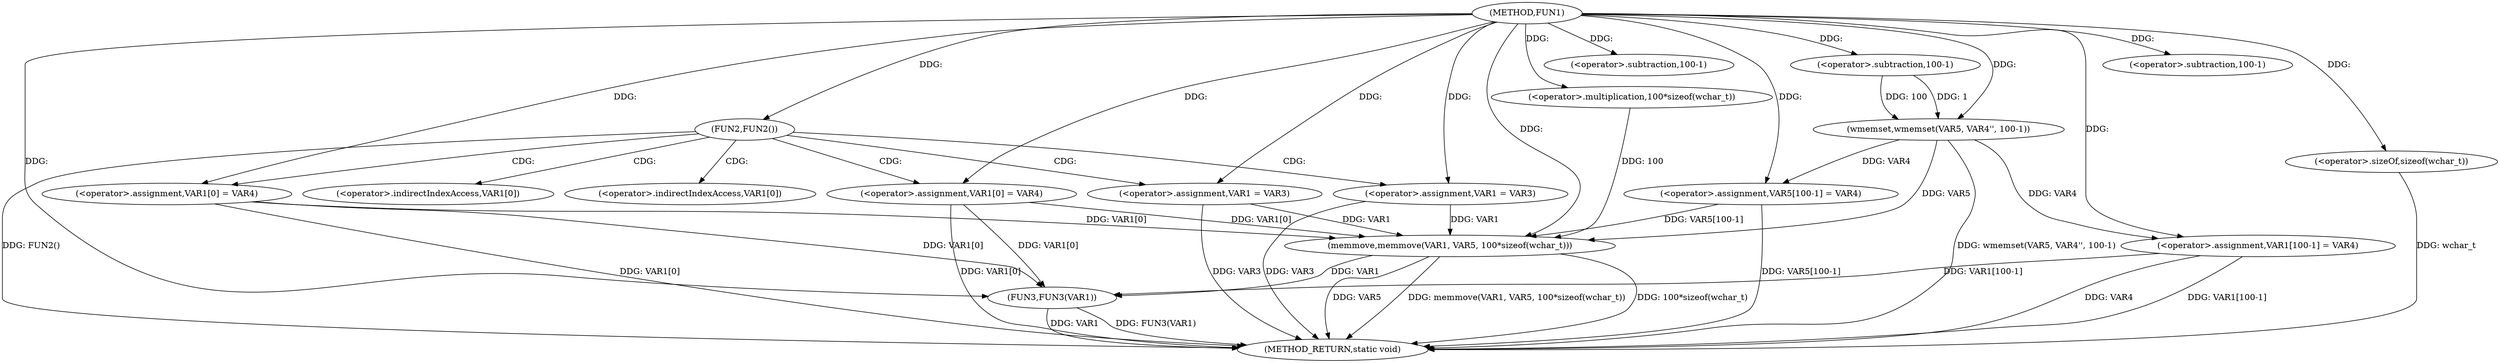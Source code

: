digraph FUN1 {  
"1000100" [label = "(METHOD,FUN1)" ]
"1000157" [label = "(METHOD_RETURN,static void)" ]
"1000106" [label = "(FUN2,FUN2())" ]
"1000108" [label = "(<operator>.assignment,VAR1 = VAR3)" ]
"1000111" [label = "(<operator>.assignment,VAR1[0] = VAR4)" ]
"1000118" [label = "(<operator>.assignment,VAR1 = VAR3)" ]
"1000121" [label = "(<operator>.assignment,VAR1[0] = VAR4)" ]
"1000128" [label = "(wmemset,wmemset(VAR5, VAR4'', 100-1))" ]
"1000131" [label = "(<operator>.subtraction,100-1)" ]
"1000134" [label = "(<operator>.assignment,VAR5[100-1] = VAR4)" ]
"1000137" [label = "(<operator>.subtraction,100-1)" ]
"1000141" [label = "(memmove,memmove(VAR1, VAR5, 100*sizeof(wchar_t)))" ]
"1000144" [label = "(<operator>.multiplication,100*sizeof(wchar_t))" ]
"1000146" [label = "(<operator>.sizeOf,sizeof(wchar_t))" ]
"1000148" [label = "(<operator>.assignment,VAR1[100-1] = VAR4)" ]
"1000151" [label = "(<operator>.subtraction,100-1)" ]
"1000155" [label = "(FUN3,FUN3(VAR1))" ]
"1000112" [label = "(<operator>.indirectIndexAccess,VAR1[0])" ]
"1000122" [label = "(<operator>.indirectIndexAccess,VAR1[0])" ]
  "1000141" -> "1000157"  [ label = "DDG: memmove(VAR1, VAR5, 100*sizeof(wchar_t))"] 
  "1000111" -> "1000157"  [ label = "DDG: VAR1[0]"] 
  "1000148" -> "1000157"  [ label = "DDG: VAR4"] 
  "1000106" -> "1000157"  [ label = "DDG: FUN2()"] 
  "1000155" -> "1000157"  [ label = "DDG: FUN3(VAR1)"] 
  "1000141" -> "1000157"  [ label = "DDG: 100*sizeof(wchar_t)"] 
  "1000148" -> "1000157"  [ label = "DDG: VAR1[100-1]"] 
  "1000134" -> "1000157"  [ label = "DDG: VAR5[100-1]"] 
  "1000108" -> "1000157"  [ label = "DDG: VAR3"] 
  "1000118" -> "1000157"  [ label = "DDG: VAR3"] 
  "1000141" -> "1000157"  [ label = "DDG: VAR5"] 
  "1000121" -> "1000157"  [ label = "DDG: VAR1[0]"] 
  "1000128" -> "1000157"  [ label = "DDG: wmemset(VAR5, VAR4'', 100-1)"] 
  "1000155" -> "1000157"  [ label = "DDG: VAR1"] 
  "1000146" -> "1000157"  [ label = "DDG: wchar_t"] 
  "1000100" -> "1000106"  [ label = "DDG: "] 
  "1000100" -> "1000108"  [ label = "DDG: "] 
  "1000100" -> "1000111"  [ label = "DDG: "] 
  "1000100" -> "1000118"  [ label = "DDG: "] 
  "1000100" -> "1000121"  [ label = "DDG: "] 
  "1000100" -> "1000128"  [ label = "DDG: "] 
  "1000131" -> "1000128"  [ label = "DDG: 100"] 
  "1000131" -> "1000128"  [ label = "DDG: 1"] 
  "1000100" -> "1000131"  [ label = "DDG: "] 
  "1000128" -> "1000134"  [ label = "DDG: VAR4"] 
  "1000100" -> "1000134"  [ label = "DDG: "] 
  "1000100" -> "1000137"  [ label = "DDG: "] 
  "1000111" -> "1000141"  [ label = "DDG: VAR1[0]"] 
  "1000121" -> "1000141"  [ label = "DDG: VAR1[0]"] 
  "1000118" -> "1000141"  [ label = "DDG: VAR1"] 
  "1000108" -> "1000141"  [ label = "DDG: VAR1"] 
  "1000100" -> "1000141"  [ label = "DDG: "] 
  "1000128" -> "1000141"  [ label = "DDG: VAR5"] 
  "1000134" -> "1000141"  [ label = "DDG: VAR5[100-1]"] 
  "1000144" -> "1000141"  [ label = "DDG: 100"] 
  "1000100" -> "1000144"  [ label = "DDG: "] 
  "1000100" -> "1000146"  [ label = "DDG: "] 
  "1000100" -> "1000148"  [ label = "DDG: "] 
  "1000128" -> "1000148"  [ label = "DDG: VAR4"] 
  "1000100" -> "1000151"  [ label = "DDG: "] 
  "1000141" -> "1000155"  [ label = "DDG: VAR1"] 
  "1000148" -> "1000155"  [ label = "DDG: VAR1[100-1]"] 
  "1000111" -> "1000155"  [ label = "DDG: VAR1[0]"] 
  "1000121" -> "1000155"  [ label = "DDG: VAR1[0]"] 
  "1000100" -> "1000155"  [ label = "DDG: "] 
  "1000106" -> "1000112"  [ label = "CDG: "] 
  "1000106" -> "1000121"  [ label = "CDG: "] 
  "1000106" -> "1000108"  [ label = "CDG: "] 
  "1000106" -> "1000118"  [ label = "CDG: "] 
  "1000106" -> "1000111"  [ label = "CDG: "] 
  "1000106" -> "1000122"  [ label = "CDG: "] 
}
